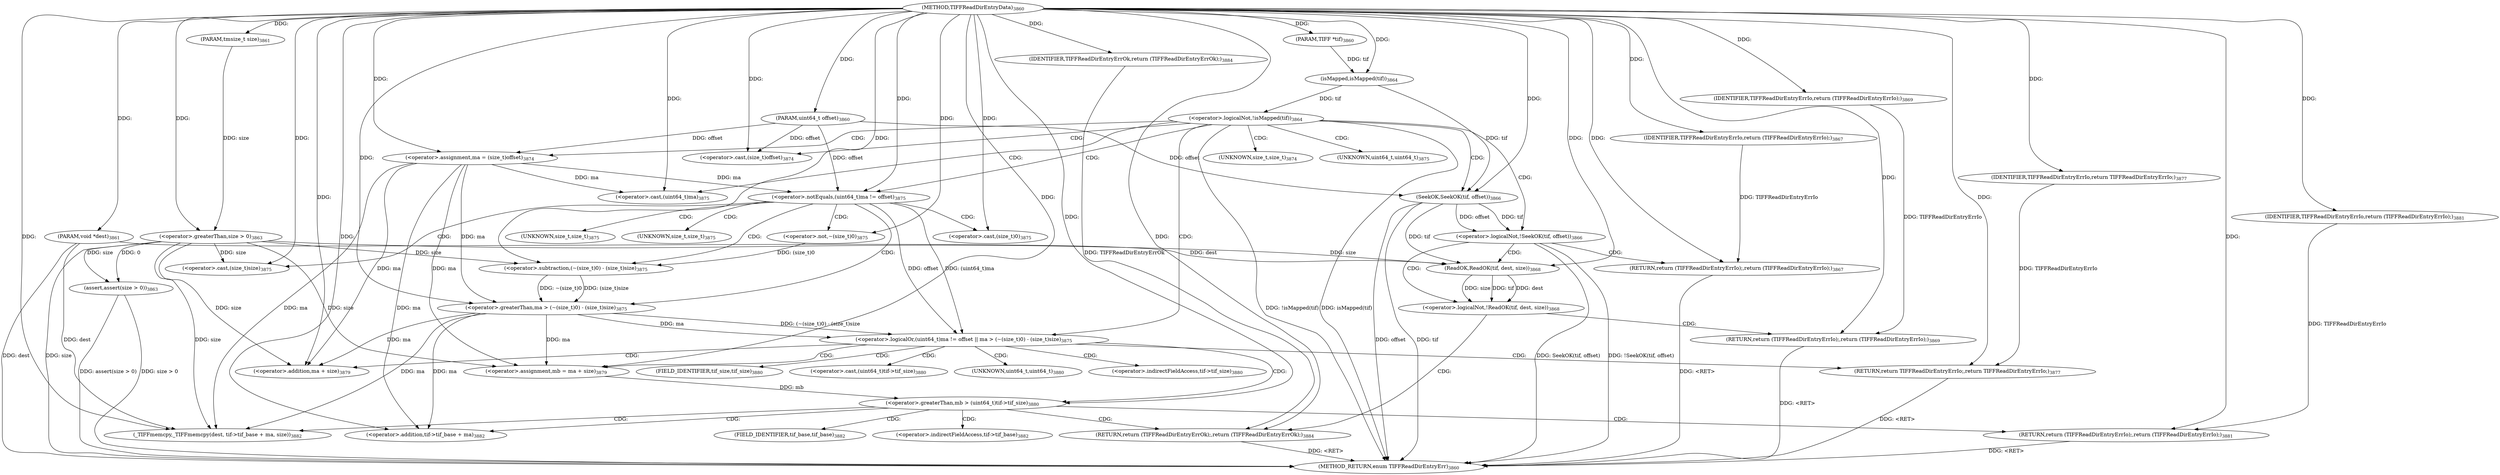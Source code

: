 digraph "TIFFReadDirEntryData" {  
"87997" [label = <(METHOD,TIFFReadDirEntryData)<SUB>3860</SUB>> ]
"88084" [label = <(METHOD_RETURN,enum TIFFReadDirEntryErr)<SUB>3860</SUB>> ]
"87998" [label = <(PARAM,TIFF *tif)<SUB>3860</SUB>> ]
"87999" [label = <(PARAM,uint64_t offset)<SUB>3860</SUB>> ]
"88000" [label = <(PARAM,tmsize_t size)<SUB>3861</SUB>> ]
"88001" [label = <(PARAM,void *dest)<SUB>3861</SUB>> ]
"88003" [label = <(assert,assert(size &gt; 0))<SUB>3863</SUB>> ]
"88082" [label = <(RETURN,return (TIFFReadDirEntryErrOk);,return (TIFFReadDirEntryErrOk);)<SUB>3884</SUB>> ]
"88008" [label = <(&lt;operator&gt;.logicalNot,!isMapped(tif))<SUB>3864</SUB>> ]
"88083" [label = <(IDENTIFIER,TIFFReadDirEntryErrOk,return (TIFFReadDirEntryErrOk);)<SUB>3884</SUB>> ]
"88004" [label = <(&lt;operator&gt;.greaterThan,size &gt; 0)<SUB>3863</SUB>> ]
"88009" [label = <(isMapped,isMapped(tif))<SUB>3864</SUB>> ]
"88013" [label = <(&lt;operator&gt;.logicalNot,!SeekOK(tif, offset))<SUB>3866</SUB>> ]
"88021" [label = <(&lt;operator&gt;.logicalNot,!ReadOK(tif, dest, size))<SUB>3868</SUB>> ]
"88033" [label = <(&lt;operator&gt;.assignment,ma = (size_t)offset)<SUB>3874</SUB>> ]
"88058" [label = <(&lt;operator&gt;.assignment,mb = ma + size)<SUB>3879</SUB>> ]
"88074" [label = <(_TIFFmemcpy,_TIFFmemcpy(dest, tif-&gt;tif_base + ma, size))<SUB>3882</SUB>> ]
"88018" [label = <(RETURN,return (TIFFReadDirEntryErrIo);,return (TIFFReadDirEntryErrIo);)<SUB>3867</SUB>> ]
"88027" [label = <(RETURN,return (TIFFReadDirEntryErrIo);,return (TIFFReadDirEntryErrIo);)<SUB>3869</SUB>> ]
"88039" [label = <(&lt;operator&gt;.logicalOr,(uint64_t)ma != offset || ma &gt; (~(size_t)0) - (size_t)size)<SUB>3875</SUB>> ]
"88064" [label = <(&lt;operator&gt;.greaterThan,mb &gt; (uint64_t)tif-&gt;tif_size)<SUB>3880</SUB>> ]
"88014" [label = <(SeekOK,SeekOK(tif, offset))<SUB>3866</SUB>> ]
"88019" [label = <(IDENTIFIER,TIFFReadDirEntryErrIo,return (TIFFReadDirEntryErrIo);)<SUB>3867</SUB>> ]
"88022" [label = <(ReadOK,ReadOK(tif, dest, size))<SUB>3868</SUB>> ]
"88028" [label = <(IDENTIFIER,TIFFReadDirEntryErrIo,return (TIFFReadDirEntryErrIo);)<SUB>3869</SUB>> ]
"88035" [label = <(&lt;operator&gt;.cast,(size_t)offset)<SUB>3874</SUB>> ]
"88056" [label = <(RETURN,return TIFFReadDirEntryErrIo;,return TIFFReadDirEntryErrIo;)<SUB>3877</SUB>> ]
"88060" [label = <(&lt;operator&gt;.addition,ma + size)<SUB>3879</SUB>> ]
"88072" [label = <(RETURN,return (TIFFReadDirEntryErrIo);,return (TIFFReadDirEntryErrIo);)<SUB>3881</SUB>> ]
"88076" [label = <(&lt;operator&gt;.addition,tif-&gt;tif_base + ma)<SUB>3882</SUB>> ]
"88040" [label = <(&lt;operator&gt;.notEquals,(uint64_t)ma != offset)<SUB>3875</SUB>> ]
"88045" [label = <(&lt;operator&gt;.greaterThan,ma &gt; (~(size_t)0) - (size_t)size)<SUB>3875</SUB>> ]
"88057" [label = <(IDENTIFIER,TIFFReadDirEntryErrIo,return TIFFReadDirEntryErrIo;)<SUB>3877</SUB>> ]
"88073" [label = <(IDENTIFIER,TIFFReadDirEntryErrIo,return (TIFFReadDirEntryErrIo);)<SUB>3881</SUB>> ]
"88041" [label = <(&lt;operator&gt;.cast,(uint64_t)ma)<SUB>3875</SUB>> ]
"88047" [label = <(&lt;operator&gt;.subtraction,(~(size_t)0) - (size_t)size)<SUB>3875</SUB>> ]
"88048" [label = <(&lt;operator&gt;.not,~(size_t)0)<SUB>3875</SUB>> ]
"88052" [label = <(&lt;operator&gt;.cast,(size_t)size)<SUB>3875</SUB>> ]
"88049" [label = <(&lt;operator&gt;.cast,(size_t)0)<SUB>3875</SUB>> ]
"88036" [label = <(UNKNOWN,size_t,size_t)<SUB>3874</SUB>> ]
"88066" [label = <(&lt;operator&gt;.cast,(uint64_t)tif-&gt;tif_size)<SUB>3880</SUB>> ]
"88077" [label = <(&lt;operator&gt;.indirectFieldAccess,tif-&gt;tif_base)<SUB>3882</SUB>> ]
"88067" [label = <(UNKNOWN,uint64_t,uint64_t)<SUB>3880</SUB>> ]
"88068" [label = <(&lt;operator&gt;.indirectFieldAccess,tif-&gt;tif_size)<SUB>3880</SUB>> ]
"88079" [label = <(FIELD_IDENTIFIER,tif_base,tif_base)<SUB>3882</SUB>> ]
"88042" [label = <(UNKNOWN,uint64_t,uint64_t)<SUB>3875</SUB>> ]
"88070" [label = <(FIELD_IDENTIFIER,tif_size,tif_size)<SUB>3880</SUB>> ]
"88053" [label = <(UNKNOWN,size_t,size_t)<SUB>3875</SUB>> ]
"88050" [label = <(UNKNOWN,size_t,size_t)<SUB>3875</SUB>> ]
  "88027" -> "88084"  [ label = "DDG: &lt;RET&gt;"] 
  "88056" -> "88084"  [ label = "DDG: &lt;RET&gt;"] 
  "88072" -> "88084"  [ label = "DDG: &lt;RET&gt;"] 
  "88018" -> "88084"  [ label = "DDG: &lt;RET&gt;"] 
  "88082" -> "88084"  [ label = "DDG: &lt;RET&gt;"] 
  "88001" -> "88084"  [ label = "DDG: dest"] 
  "88004" -> "88084"  [ label = "DDG: size"] 
  "88003" -> "88084"  [ label = "DDG: size &gt; 0"] 
  "88003" -> "88084"  [ label = "DDG: assert(size &gt; 0)"] 
  "88008" -> "88084"  [ label = "DDG: isMapped(tif)"] 
  "88008" -> "88084"  [ label = "DDG: !isMapped(tif)"] 
  "88014" -> "88084"  [ label = "DDG: tif"] 
  "88014" -> "88084"  [ label = "DDG: offset"] 
  "88013" -> "88084"  [ label = "DDG: SeekOK(tif, offset)"] 
  "88013" -> "88084"  [ label = "DDG: !SeekOK(tif, offset)"] 
  "87997" -> "87998"  [ label = "DDG: "] 
  "87997" -> "87999"  [ label = "DDG: "] 
  "87997" -> "88000"  [ label = "DDG: "] 
  "87997" -> "88001"  [ label = "DDG: "] 
  "88083" -> "88082"  [ label = "DDG: TIFFReadDirEntryErrOk"] 
  "87997" -> "88082"  [ label = "DDG: "] 
  "88004" -> "88003"  [ label = "DDG: size"] 
  "88004" -> "88003"  [ label = "DDG: 0"] 
  "87997" -> "88083"  [ label = "DDG: "] 
  "88000" -> "88004"  [ label = "DDG: size"] 
  "87997" -> "88004"  [ label = "DDG: "] 
  "88009" -> "88008"  [ label = "DDG: tif"] 
  "87998" -> "88009"  [ label = "DDG: tif"] 
  "87997" -> "88009"  [ label = "DDG: "] 
  "87999" -> "88033"  [ label = "DDG: offset"] 
  "87997" -> "88033"  [ label = "DDG: "] 
  "88045" -> "88058"  [ label = "DDG: ma"] 
  "87997" -> "88058"  [ label = "DDG: "] 
  "88033" -> "88058"  [ label = "DDG: ma"] 
  "88004" -> "88058"  [ label = "DDG: size"] 
  "88014" -> "88013"  [ label = "DDG: tif"] 
  "88014" -> "88013"  [ label = "DDG: offset"] 
  "88019" -> "88018"  [ label = "DDG: TIFFReadDirEntryErrIo"] 
  "87997" -> "88018"  [ label = "DDG: "] 
  "88022" -> "88021"  [ label = "DDG: tif"] 
  "88022" -> "88021"  [ label = "DDG: dest"] 
  "88022" -> "88021"  [ label = "DDG: size"] 
  "88028" -> "88027"  [ label = "DDG: TIFFReadDirEntryErrIo"] 
  "87997" -> "88027"  [ label = "DDG: "] 
  "88001" -> "88074"  [ label = "DDG: dest"] 
  "87997" -> "88074"  [ label = "DDG: "] 
  "88045" -> "88074"  [ label = "DDG: ma"] 
  "88033" -> "88074"  [ label = "DDG: ma"] 
  "88004" -> "88074"  [ label = "DDG: size"] 
  "88009" -> "88014"  [ label = "DDG: tif"] 
  "87997" -> "88014"  [ label = "DDG: "] 
  "87999" -> "88014"  [ label = "DDG: offset"] 
  "87997" -> "88019"  [ label = "DDG: "] 
  "88014" -> "88022"  [ label = "DDG: tif"] 
  "87997" -> "88022"  [ label = "DDG: "] 
  "88001" -> "88022"  [ label = "DDG: dest"] 
  "88004" -> "88022"  [ label = "DDG: size"] 
  "87997" -> "88028"  [ label = "DDG: "] 
  "87999" -> "88035"  [ label = "DDG: offset"] 
  "87997" -> "88035"  [ label = "DDG: "] 
  "88040" -> "88039"  [ label = "DDG: (uint64_t)ma"] 
  "88040" -> "88039"  [ label = "DDG: offset"] 
  "88045" -> "88039"  [ label = "DDG: ma"] 
  "88045" -> "88039"  [ label = "DDG: (~(size_t)0) - (size_t)size"] 
  "88057" -> "88056"  [ label = "DDG: TIFFReadDirEntryErrIo"] 
  "87997" -> "88056"  [ label = "DDG: "] 
  "88045" -> "88060"  [ label = "DDG: ma"] 
  "87997" -> "88060"  [ label = "DDG: "] 
  "88033" -> "88060"  [ label = "DDG: ma"] 
  "88004" -> "88060"  [ label = "DDG: size"] 
  "88058" -> "88064"  [ label = "DDG: mb"] 
  "87997" -> "88064"  [ label = "DDG: "] 
  "88073" -> "88072"  [ label = "DDG: TIFFReadDirEntryErrIo"] 
  "87997" -> "88072"  [ label = "DDG: "] 
  "87997" -> "88076"  [ label = "DDG: "] 
  "88045" -> "88076"  [ label = "DDG: ma"] 
  "88033" -> "88076"  [ label = "DDG: ma"] 
  "88033" -> "88040"  [ label = "DDG: ma"] 
  "87997" -> "88040"  [ label = "DDG: "] 
  "87999" -> "88040"  [ label = "DDG: offset"] 
  "87997" -> "88045"  [ label = "DDG: "] 
  "88033" -> "88045"  [ label = "DDG: ma"] 
  "88047" -> "88045"  [ label = "DDG: ~(size_t)0"] 
  "88047" -> "88045"  [ label = "DDG: (size_t)size"] 
  "87997" -> "88057"  [ label = "DDG: "] 
  "87997" -> "88073"  [ label = "DDG: "] 
  "88033" -> "88041"  [ label = "DDG: ma"] 
  "87997" -> "88041"  [ label = "DDG: "] 
  "88048" -> "88047"  [ label = "DDG: (size_t)0"] 
  "88004" -> "88047"  [ label = "DDG: size"] 
  "87997" -> "88047"  [ label = "DDG: "] 
  "87997" -> "88048"  [ label = "DDG: "] 
  "88004" -> "88052"  [ label = "DDG: size"] 
  "87997" -> "88052"  [ label = "DDG: "] 
  "87997" -> "88049"  [ label = "DDG: "] 
  "88008" -> "88040"  [ label = "CDG: "] 
  "88008" -> "88036"  [ label = "CDG: "] 
  "88008" -> "88013"  [ label = "CDG: "] 
  "88008" -> "88039"  [ label = "CDG: "] 
  "88008" -> "88042"  [ label = "CDG: "] 
  "88008" -> "88014"  [ label = "CDG: "] 
  "88008" -> "88041"  [ label = "CDG: "] 
  "88008" -> "88035"  [ label = "CDG: "] 
  "88008" -> "88033"  [ label = "CDG: "] 
  "88013" -> "88018"  [ label = "CDG: "] 
  "88013" -> "88022"  [ label = "CDG: "] 
  "88013" -> "88021"  [ label = "CDG: "] 
  "88021" -> "88027"  [ label = "CDG: "] 
  "88021" -> "88082"  [ label = "CDG: "] 
  "88039" -> "88066"  [ label = "CDG: "] 
  "88039" -> "88070"  [ label = "CDG: "] 
  "88039" -> "88058"  [ label = "CDG: "] 
  "88039" -> "88064"  [ label = "CDG: "] 
  "88039" -> "88067"  [ label = "CDG: "] 
  "88039" -> "88060"  [ label = "CDG: "] 
  "88039" -> "88068"  [ label = "CDG: "] 
  "88039" -> "88056"  [ label = "CDG: "] 
  "88064" -> "88072"  [ label = "CDG: "] 
  "88064" -> "88074"  [ label = "CDG: "] 
  "88064" -> "88076"  [ label = "CDG: "] 
  "88064" -> "88079"  [ label = "CDG: "] 
  "88064" -> "88082"  [ label = "CDG: "] 
  "88064" -> "88077"  [ label = "CDG: "] 
  "88040" -> "88045"  [ label = "CDG: "] 
  "88040" -> "88050"  [ label = "CDG: "] 
  "88040" -> "88053"  [ label = "CDG: "] 
  "88040" -> "88048"  [ label = "CDG: "] 
  "88040" -> "88047"  [ label = "CDG: "] 
  "88040" -> "88049"  [ label = "CDG: "] 
  "88040" -> "88052"  [ label = "CDG: "] 
}
